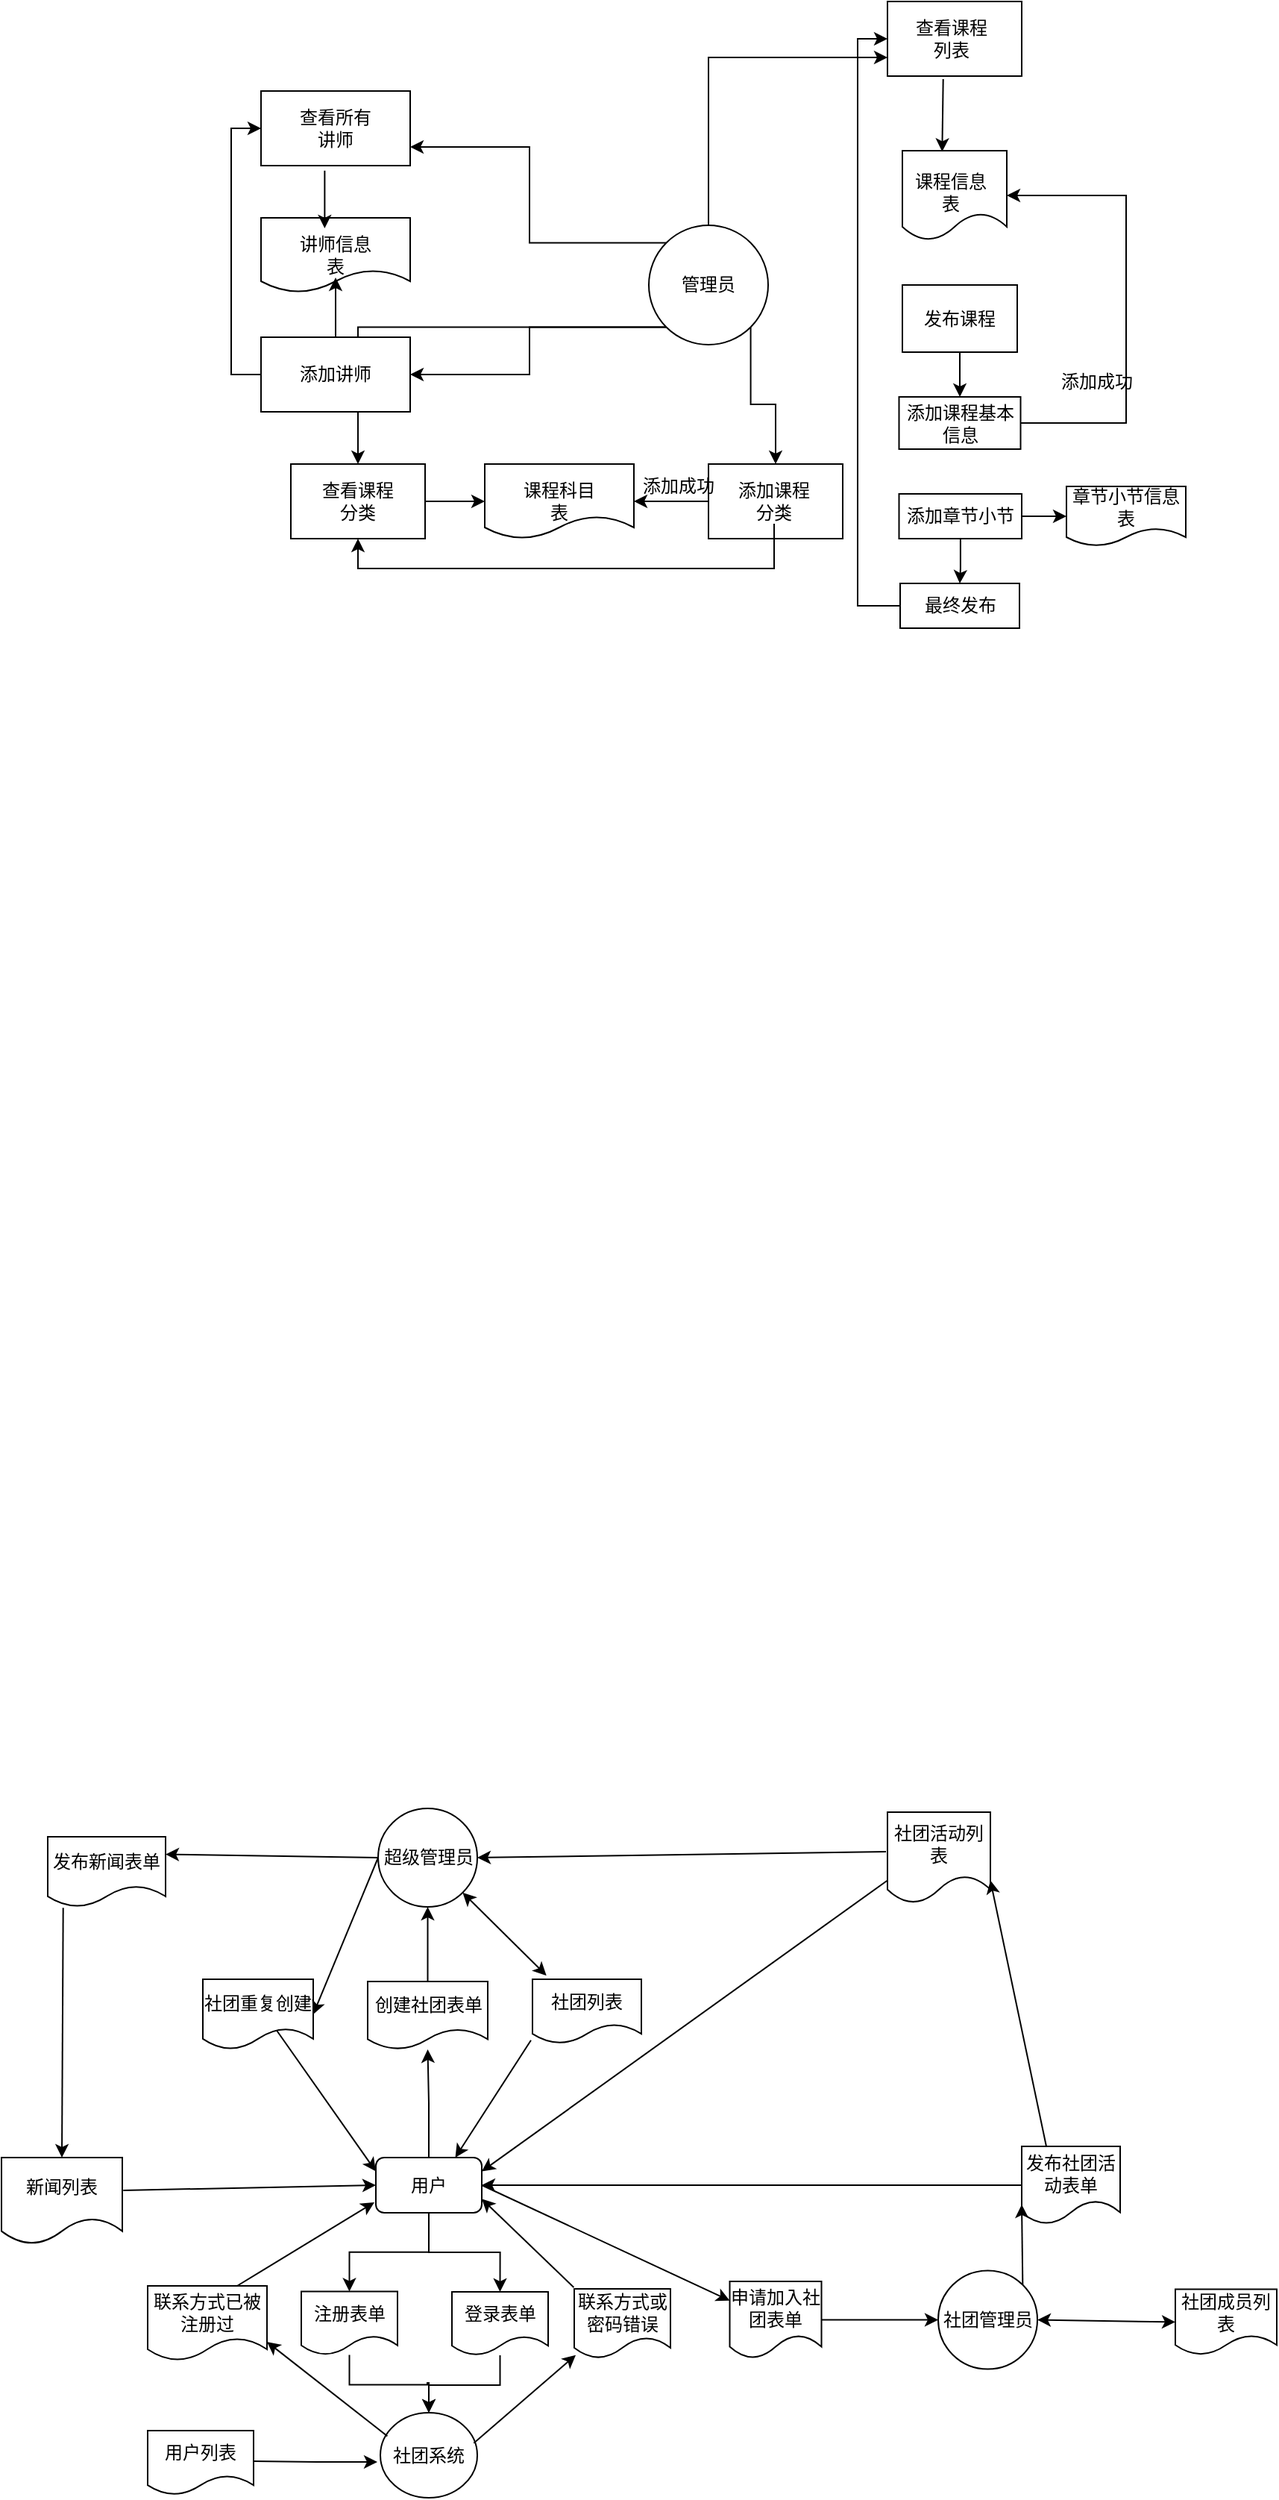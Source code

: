 <mxfile version="21.2.3" type="github">
  <diagram id="PFTaVR9R77RU1zgIoD-t" name="Page-1">
    <mxGraphModel dx="1616" dy="1315" grid="0" gridSize="10" guides="1" tooltips="1" connect="1" arrows="1" fold="1" page="0" pageScale="1" pageWidth="827" pageHeight="1169" background="none" math="0" shadow="0">
      <root>
        <mxCell id="0" />
        <mxCell id="1" parent="0" />
        <mxCell id="eftF3Yvcaq25oSi6NERf-6" style="edgeStyle=orthogonalEdgeStyle;rounded=0;orthogonalLoop=1;jettySize=auto;html=1;exitX=0;exitY=0;exitDx=0;exitDy=0;entryX=1;entryY=0.75;entryDx=0;entryDy=0;" parent="1" source="eftF3Yvcaq25oSi6NERf-1" target="eftF3Yvcaq25oSi6NERf-3" edge="1">
          <mxGeometry relative="1" as="geometry" />
        </mxCell>
        <mxCell id="eftF3Yvcaq25oSi6NERf-15" style="edgeStyle=orthogonalEdgeStyle;rounded=0;orthogonalLoop=1;jettySize=auto;html=1;exitX=0;exitY=1;exitDx=0;exitDy=0;entryX=1;entryY=0.5;entryDx=0;entryDy=0;" parent="1" source="eftF3Yvcaq25oSi6NERf-1" target="eftF3Yvcaq25oSi6NERf-13" edge="1">
          <mxGeometry relative="1" as="geometry" />
        </mxCell>
        <mxCell id="eftF3Yvcaq25oSi6NERf-33" style="edgeStyle=orthogonalEdgeStyle;rounded=0;orthogonalLoop=1;jettySize=auto;html=1;exitX=0;exitY=1;exitDx=0;exitDy=0;entryX=0.5;entryY=0;entryDx=0;entryDy=0;" parent="1" source="eftF3Yvcaq25oSi6NERf-1" target="eftF3Yvcaq25oSi6NERf-23" edge="1">
          <mxGeometry relative="1" as="geometry" />
        </mxCell>
        <mxCell id="eftF3Yvcaq25oSi6NERf-34" style="edgeStyle=orthogonalEdgeStyle;rounded=0;orthogonalLoop=1;jettySize=auto;html=1;exitX=1;exitY=1;exitDx=0;exitDy=0;entryX=0.5;entryY=0;entryDx=0;entryDy=0;" parent="1" source="eftF3Yvcaq25oSi6NERf-1" target="eftF3Yvcaq25oSi6NERf-29" edge="1">
          <mxGeometry relative="1" as="geometry" />
        </mxCell>
        <mxCell id="eftF3Yvcaq25oSi6NERf-41" style="edgeStyle=orthogonalEdgeStyle;rounded=0;orthogonalLoop=1;jettySize=auto;html=1;exitX=0.5;exitY=0;exitDx=0;exitDy=0;entryX=0;entryY=0.75;entryDx=0;entryDy=0;" parent="1" source="eftF3Yvcaq25oSi6NERf-1" target="eftF3Yvcaq25oSi6NERf-35" edge="1">
          <mxGeometry relative="1" as="geometry" />
        </mxCell>
        <mxCell id="eftF3Yvcaq25oSi6NERf-1" value="" style="ellipse;whiteSpace=wrap;html=1;aspect=fixed;" parent="1" vertex="1">
          <mxGeometry x="360" y="-481" width="80" height="80" as="geometry" />
        </mxCell>
        <mxCell id="eftF3Yvcaq25oSi6NERf-2" value="管理员" style="text;html=1;strokeColor=none;fillColor=none;align=center;verticalAlign=middle;whiteSpace=wrap;rounded=0;" parent="1" vertex="1">
          <mxGeometry x="370" y="-456" width="60" height="30" as="geometry" />
        </mxCell>
        <mxCell id="eftF3Yvcaq25oSi6NERf-3" value="" style="rounded=0;whiteSpace=wrap;html=1;" parent="1" vertex="1">
          <mxGeometry x="100" y="-571" width="100" height="50" as="geometry" />
        </mxCell>
        <mxCell id="eftF3Yvcaq25oSi6NERf-5" value="查看所有讲师" style="text;html=1;strokeColor=none;fillColor=none;align=center;verticalAlign=middle;whiteSpace=wrap;rounded=0;" parent="1" vertex="1">
          <mxGeometry x="120" y="-561" width="60" height="30" as="geometry" />
        </mxCell>
        <mxCell id="eftF3Yvcaq25oSi6NERf-7" value="" style="shape=document;whiteSpace=wrap;html=1;boundedLbl=1;" parent="1" vertex="1">
          <mxGeometry x="100" y="-486" width="100" height="50" as="geometry" />
        </mxCell>
        <mxCell id="eftF3Yvcaq25oSi6NERf-8" value="讲师信息表" style="text;html=1;strokeColor=none;fillColor=none;align=center;verticalAlign=middle;whiteSpace=wrap;rounded=0;" parent="1" vertex="1">
          <mxGeometry x="120" y="-476" width="60" height="30" as="geometry" />
        </mxCell>
        <mxCell id="eftF3Yvcaq25oSi6NERf-22" value="" style="edgeStyle=orthogonalEdgeStyle;rounded=0;orthogonalLoop=1;jettySize=auto;html=1;" parent="1" source="eftF3Yvcaq25oSi6NERf-13" target="eftF3Yvcaq25oSi6NERf-8" edge="1">
          <mxGeometry relative="1" as="geometry" />
        </mxCell>
        <mxCell id="eftF3Yvcaq25oSi6NERf-46" style="edgeStyle=orthogonalEdgeStyle;rounded=0;orthogonalLoop=1;jettySize=auto;html=1;entryX=0;entryY=0.5;entryDx=0;entryDy=0;" parent="1" source="eftF3Yvcaq25oSi6NERf-13" target="eftF3Yvcaq25oSi6NERf-3" edge="1">
          <mxGeometry relative="1" as="geometry">
            <Array as="points">
              <mxPoint x="80" y="-381" />
              <mxPoint x="80" y="-546" />
            </Array>
          </mxGeometry>
        </mxCell>
        <mxCell id="eftF3Yvcaq25oSi6NERf-13" value="" style="rounded=0;whiteSpace=wrap;html=1;" parent="1" vertex="1">
          <mxGeometry x="100" y="-406" width="100" height="50" as="geometry" />
        </mxCell>
        <mxCell id="eftF3Yvcaq25oSi6NERf-14" value="添加讲师" style="text;html=1;strokeColor=none;fillColor=none;align=center;verticalAlign=middle;whiteSpace=wrap;rounded=0;" parent="1" vertex="1">
          <mxGeometry x="120" y="-396" width="60" height="30" as="geometry" />
        </mxCell>
        <mxCell id="eftF3Yvcaq25oSi6NERf-21" value="" style="endArrow=classic;html=1;rounded=0;exitX=0.427;exitY=1.067;exitDx=0;exitDy=0;exitPerimeter=0;entryX=0.378;entryY=-0.1;entryDx=0;entryDy=0;entryPerimeter=0;" parent="1" source="eftF3Yvcaq25oSi6NERf-3" target="eftF3Yvcaq25oSi6NERf-8" edge="1">
          <mxGeometry width="50" height="50" relative="1" as="geometry">
            <mxPoint x="380" y="-331" as="sourcePoint" />
            <mxPoint x="430" y="-381" as="targetPoint" />
          </mxGeometry>
        </mxCell>
        <mxCell id="eftF3Yvcaq25oSi6NERf-23" value="" style="rounded=0;whiteSpace=wrap;html=1;" parent="1" vertex="1">
          <mxGeometry x="120" y="-321" width="90" height="50" as="geometry" />
        </mxCell>
        <mxCell id="eftF3Yvcaq25oSi6NERf-24" value="查看课程分类" style="text;html=1;strokeColor=none;fillColor=none;align=center;verticalAlign=middle;whiteSpace=wrap;rounded=0;" parent="1" vertex="1">
          <mxGeometry x="135" y="-311" width="60" height="30" as="geometry" />
        </mxCell>
        <mxCell id="eftF3Yvcaq25oSi6NERf-25" value="" style="shape=document;whiteSpace=wrap;html=1;boundedLbl=1;" parent="1" vertex="1">
          <mxGeometry x="250" y="-321" width="100" height="50" as="geometry" />
        </mxCell>
        <mxCell id="eftF3Yvcaq25oSi6NERf-26" value="课程科目表" style="text;html=1;strokeColor=none;fillColor=none;align=center;verticalAlign=middle;whiteSpace=wrap;rounded=0;" parent="1" vertex="1">
          <mxGeometry x="270" y="-311" width="60" height="30" as="geometry" />
        </mxCell>
        <mxCell id="eftF3Yvcaq25oSi6NERf-28" value="" style="endArrow=classic;html=1;rounded=0;exitX=1;exitY=0.5;exitDx=0;exitDy=0;" parent="1" source="eftF3Yvcaq25oSi6NERf-23" edge="1">
          <mxGeometry width="50" height="50" relative="1" as="geometry">
            <mxPoint x="210" y="-251" as="sourcePoint" />
            <mxPoint x="250" y="-296" as="targetPoint" />
          </mxGeometry>
        </mxCell>
        <mxCell id="eftF3Yvcaq25oSi6NERf-29" value="" style="rounded=0;whiteSpace=wrap;html=1;" parent="1" vertex="1">
          <mxGeometry x="400" y="-321" width="90" height="50" as="geometry" />
        </mxCell>
        <mxCell id="eftF3Yvcaq25oSi6NERf-45" style="edgeStyle=orthogonalEdgeStyle;rounded=0;orthogonalLoop=1;jettySize=auto;html=1;entryX=0.5;entryY=1;entryDx=0;entryDy=0;" parent="1" source="eftF3Yvcaq25oSi6NERf-30" target="eftF3Yvcaq25oSi6NERf-23" edge="1">
          <mxGeometry relative="1" as="geometry">
            <Array as="points">
              <mxPoint x="444" y="-251" />
              <mxPoint x="165" y="-251" />
            </Array>
          </mxGeometry>
        </mxCell>
        <mxCell id="eftF3Yvcaq25oSi6NERf-30" value="添加课程分类" style="text;html=1;strokeColor=none;fillColor=none;align=center;verticalAlign=middle;whiteSpace=wrap;rounded=0;" parent="1" vertex="1">
          <mxGeometry x="414" y="-311" width="60" height="30" as="geometry" />
        </mxCell>
        <mxCell id="eftF3Yvcaq25oSi6NERf-32" value="" style="endArrow=classic;html=1;rounded=0;entryX=1;entryY=0.5;entryDx=0;entryDy=0;exitX=0;exitY=0.5;exitDx=0;exitDy=0;" parent="1" source="eftF3Yvcaq25oSi6NERf-29" target="eftF3Yvcaq25oSi6NERf-25" edge="1">
          <mxGeometry width="50" height="50" relative="1" as="geometry">
            <mxPoint x="360" y="-261" as="sourcePoint" />
            <mxPoint x="400" y="-311" as="targetPoint" />
          </mxGeometry>
        </mxCell>
        <mxCell id="eftF3Yvcaq25oSi6NERf-35" value="" style="rounded=0;whiteSpace=wrap;html=1;" parent="1" vertex="1">
          <mxGeometry x="520" y="-631" width="90" height="50" as="geometry" />
        </mxCell>
        <mxCell id="eftF3Yvcaq25oSi6NERf-36" value="查看课程列表" style="text;html=1;strokeColor=none;fillColor=none;align=center;verticalAlign=middle;whiteSpace=wrap;rounded=0;" parent="1" vertex="1">
          <mxGeometry x="532.5" y="-621" width="60" height="30" as="geometry" />
        </mxCell>
        <mxCell id="eftF3Yvcaq25oSi6NERf-37" value="" style="shape=document;whiteSpace=wrap;html=1;boundedLbl=1;" parent="1" vertex="1">
          <mxGeometry x="530" y="-531" width="70" height="60" as="geometry" />
        </mxCell>
        <mxCell id="eftF3Yvcaq25oSi6NERf-38" value="课程信息表" style="text;html=1;strokeColor=none;fillColor=none;align=center;verticalAlign=middle;whiteSpace=wrap;rounded=0;" parent="1" vertex="1">
          <mxGeometry x="535" y="-516" width="55" height="25" as="geometry" />
        </mxCell>
        <mxCell id="eftF3Yvcaq25oSi6NERf-40" value="" style="endArrow=classic;html=1;rounded=0;exitX=0.415;exitY=1.04;exitDx=0;exitDy=0;exitPerimeter=0;entryX=0.381;entryY=0.011;entryDx=0;entryDy=0;entryPerimeter=0;" parent="1" source="eftF3Yvcaq25oSi6NERf-35" target="eftF3Yvcaq25oSi6NERf-37" edge="1">
          <mxGeometry width="50" height="50" relative="1" as="geometry">
            <mxPoint x="450" y="-491" as="sourcePoint" />
            <mxPoint x="500" y="-541" as="targetPoint" />
          </mxGeometry>
        </mxCell>
        <mxCell id="eftF3Yvcaq25oSi6NERf-42" value="添加成功" style="text;html=1;strokeColor=none;fillColor=none;align=center;verticalAlign=middle;whiteSpace=wrap;rounded=0;" parent="1" vertex="1">
          <mxGeometry x="350" y="-321" width="60" height="30" as="geometry" />
        </mxCell>
        <mxCell id="eftF3Yvcaq25oSi6NERf-50" value="" style="edgeStyle=orthogonalEdgeStyle;rounded=0;orthogonalLoop=1;jettySize=auto;html=1;" parent="1" source="eftF3Yvcaq25oSi6NERf-47" target="eftF3Yvcaq25oSi6NERf-49" edge="1">
          <mxGeometry relative="1" as="geometry" />
        </mxCell>
        <mxCell id="eftF3Yvcaq25oSi6NERf-47" value="发布课程" style="rounded=0;whiteSpace=wrap;html=1;" parent="1" vertex="1">
          <mxGeometry x="530" y="-441" width="77" height="45" as="geometry" />
        </mxCell>
        <mxCell id="eftF3Yvcaq25oSi6NERf-57" style="edgeStyle=orthogonalEdgeStyle;rounded=0;orthogonalLoop=1;jettySize=auto;html=1;entryX=1;entryY=0.5;entryDx=0;entryDy=0;" parent="1" source="eftF3Yvcaq25oSi6NERf-49" target="eftF3Yvcaq25oSi6NERf-37" edge="1">
          <mxGeometry relative="1" as="geometry">
            <Array as="points">
              <mxPoint x="680" y="-348" />
              <mxPoint x="680" y="-501" />
            </Array>
          </mxGeometry>
        </mxCell>
        <mxCell id="eftF3Yvcaq25oSi6NERf-49" value="添加课程基本信息" style="whiteSpace=wrap;html=1;rounded=0;" parent="1" vertex="1">
          <mxGeometry x="527.75" y="-366" width="81.5" height="35" as="geometry" />
        </mxCell>
        <mxCell id="eftF3Yvcaq25oSi6NERf-54" value="" style="edgeStyle=orthogonalEdgeStyle;rounded=0;orthogonalLoop=1;jettySize=auto;html=1;" parent="1" source="eftF3Yvcaq25oSi6NERf-51" target="eftF3Yvcaq25oSi6NERf-53" edge="1">
          <mxGeometry relative="1" as="geometry" />
        </mxCell>
        <mxCell id="eftF3Yvcaq25oSi6NERf-56" value="" style="edgeStyle=orthogonalEdgeStyle;rounded=0;orthogonalLoop=1;jettySize=auto;html=1;" parent="1" source="eftF3Yvcaq25oSi6NERf-51" target="eftF3Yvcaq25oSi6NERf-55" edge="1">
          <mxGeometry relative="1" as="geometry" />
        </mxCell>
        <mxCell id="eftF3Yvcaq25oSi6NERf-51" value="添加章节小节" style="whiteSpace=wrap;html=1;" parent="1" vertex="1">
          <mxGeometry x="527.75" y="-301" width="82.25" height="30" as="geometry" />
        </mxCell>
        <mxCell id="eftF3Yvcaq25oSi6NERf-53" value="章节小节信息表" style="shape=document;whiteSpace=wrap;html=1;boundedLbl=1;" parent="1" vertex="1">
          <mxGeometry x="640" y="-306" width="80" height="40" as="geometry" />
        </mxCell>
        <mxCell id="eftF3Yvcaq25oSi6NERf-59" style="edgeStyle=orthogonalEdgeStyle;rounded=0;orthogonalLoop=1;jettySize=auto;html=1;entryX=0;entryY=0.5;entryDx=0;entryDy=0;" parent="1" source="eftF3Yvcaq25oSi6NERf-55" target="eftF3Yvcaq25oSi6NERf-35" edge="1">
          <mxGeometry relative="1" as="geometry">
            <Array as="points">
              <mxPoint x="500" y="-226" />
              <mxPoint x="500" y="-606" />
            </Array>
          </mxGeometry>
        </mxCell>
        <mxCell id="eftF3Yvcaq25oSi6NERf-55" value="最终发布" style="whiteSpace=wrap;html=1;" parent="1" vertex="1">
          <mxGeometry x="528.5" y="-241" width="80" height="30" as="geometry" />
        </mxCell>
        <mxCell id="eftF3Yvcaq25oSi6NERf-58" value="添加成功" style="text;html=1;align=center;verticalAlign=middle;resizable=0;points=[];autosize=1;strokeColor=none;fillColor=none;" parent="1" vertex="1">
          <mxGeometry x="630" y="-386" width="60" height="20" as="geometry" />
        </mxCell>
        <mxCell id="TgjRXRTITHaoMna3Si7o-6" value="" style="edgeStyle=orthogonalEdgeStyle;rounded=0;orthogonalLoop=1;jettySize=auto;html=1;" edge="1" parent="1" source="TgjRXRTITHaoMna3Si7o-2" target="TgjRXRTITHaoMna3Si7o-5">
          <mxGeometry relative="1" as="geometry" />
        </mxCell>
        <mxCell id="TgjRXRTITHaoMna3Si7o-17" style="edgeStyle=orthogonalEdgeStyle;rounded=0;orthogonalLoop=1;jettySize=auto;html=1;entryX=0.5;entryY=0;entryDx=0;entryDy=0;" edge="1" parent="1" source="TgjRXRTITHaoMna3Si7o-2" target="TgjRXRTITHaoMna3Si7o-16">
          <mxGeometry relative="1" as="geometry" />
        </mxCell>
        <mxCell id="TgjRXRTITHaoMna3Si7o-24" value="" style="edgeStyle=orthogonalEdgeStyle;rounded=0;orthogonalLoop=1;jettySize=auto;html=1;" edge="1" parent="1" source="TgjRXRTITHaoMna3Si7o-2" target="TgjRXRTITHaoMna3Si7o-23">
          <mxGeometry relative="1" as="geometry" />
        </mxCell>
        <mxCell id="TgjRXRTITHaoMna3Si7o-2" value="用户" style="rounded=1;whiteSpace=wrap;html=1;" vertex="1" parent="1">
          <mxGeometry x="177" y="814" width="71" height="37" as="geometry" />
        </mxCell>
        <mxCell id="TgjRXRTITHaoMna3Si7o-9" value="" style="edgeStyle=orthogonalEdgeStyle;rounded=0;orthogonalLoop=1;jettySize=auto;html=1;" edge="1" parent="1" source="TgjRXRTITHaoMna3Si7o-5" target="TgjRXRTITHaoMna3Si7o-8">
          <mxGeometry relative="1" as="geometry" />
        </mxCell>
        <mxCell id="TgjRXRTITHaoMna3Si7o-5" value="注册表单" style="shape=document;whiteSpace=wrap;html=1;boundedLbl=1;rounded=1;" vertex="1" parent="1">
          <mxGeometry x="127" y="903.75" width="64.5" height="42.5" as="geometry" />
        </mxCell>
        <mxCell id="TgjRXRTITHaoMna3Si7o-8" value="社团系统" style="ellipse;whiteSpace=wrap;html=1;" vertex="1" parent="1">
          <mxGeometry x="180" y="985" width="65" height="57" as="geometry" />
        </mxCell>
        <mxCell id="TgjRXRTITHaoMna3Si7o-12" value="联系方式已被注册过" style="shape=document;whiteSpace=wrap;html=1;boundedLbl=1;" vertex="1" parent="1">
          <mxGeometry x="24" y="900" width="80" height="50" as="geometry" />
        </mxCell>
        <mxCell id="TgjRXRTITHaoMna3Si7o-13" value="" style="endArrow=classic;html=1;rounded=0;exitX=0.072;exitY=0.275;exitDx=0;exitDy=0;exitPerimeter=0;entryX=1;entryY=0.75;entryDx=0;entryDy=0;" edge="1" parent="1" source="TgjRXRTITHaoMna3Si7o-8" target="TgjRXRTITHaoMna3Si7o-12">
          <mxGeometry width="50" height="50" relative="1" as="geometry">
            <mxPoint x="57" y="1010" as="sourcePoint" />
            <mxPoint x="107" y="960" as="targetPoint" />
          </mxGeometry>
        </mxCell>
        <mxCell id="TgjRXRTITHaoMna3Si7o-15" value="" style="endArrow=classic;html=1;rounded=0;exitX=0.75;exitY=0;exitDx=0;exitDy=0;" edge="1" parent="1" source="TgjRXRTITHaoMna3Si7o-12">
          <mxGeometry width="50" height="50" relative="1" as="geometry">
            <mxPoint x="126" y="894" as="sourcePoint" />
            <mxPoint x="176" y="844" as="targetPoint" />
          </mxGeometry>
        </mxCell>
        <mxCell id="TgjRXRTITHaoMna3Si7o-18" style="edgeStyle=orthogonalEdgeStyle;rounded=0;orthogonalLoop=1;jettySize=auto;html=1;entryX=0.5;entryY=0;entryDx=0;entryDy=0;" edge="1" parent="1" source="TgjRXRTITHaoMna3Si7o-16" target="TgjRXRTITHaoMna3Si7o-8">
          <mxGeometry relative="1" as="geometry" />
        </mxCell>
        <mxCell id="TgjRXRTITHaoMna3Si7o-16" value="登录表单" style="shape=document;whiteSpace=wrap;html=1;boundedLbl=1;rounded=1;" vertex="1" parent="1">
          <mxGeometry x="228" y="904" width="64.5" height="42.5" as="geometry" />
        </mxCell>
        <mxCell id="TgjRXRTITHaoMna3Si7o-20" value="联系方式或密码错误" style="shape=document;whiteSpace=wrap;html=1;boundedLbl=1;rounded=1;" vertex="1" parent="1">
          <mxGeometry x="310" y="902" width="64.5" height="46.5" as="geometry" />
        </mxCell>
        <mxCell id="TgjRXRTITHaoMna3Si7o-21" value="" style="endArrow=classic;html=1;rounded=0;exitX=0.964;exitY=0.357;exitDx=0;exitDy=0;exitPerimeter=0;entryX=0.016;entryY=0.953;entryDx=0;entryDy=0;entryPerimeter=0;" edge="1" parent="1" source="TgjRXRTITHaoMna3Si7o-8" target="TgjRXRTITHaoMna3Si7o-20">
          <mxGeometry width="50" height="50" relative="1" as="geometry">
            <mxPoint x="303" y="994" as="sourcePoint" />
            <mxPoint x="353" y="944" as="targetPoint" />
          </mxGeometry>
        </mxCell>
        <mxCell id="TgjRXRTITHaoMna3Si7o-22" value="" style="endArrow=classic;html=1;rounded=0;entryX=1;entryY=0.75;entryDx=0;entryDy=0;exitX=-0.005;exitY=-0.022;exitDx=0;exitDy=0;exitPerimeter=0;" edge="1" parent="1" source="TgjRXRTITHaoMna3Si7o-20" target="TgjRXRTITHaoMna3Si7o-2">
          <mxGeometry width="50" height="50" relative="1" as="geometry">
            <mxPoint x="340" y="895" as="sourcePoint" />
            <mxPoint x="390" y="845" as="targetPoint" />
          </mxGeometry>
        </mxCell>
        <mxCell id="TgjRXRTITHaoMna3Si7o-28" style="edgeStyle=orthogonalEdgeStyle;rounded=0;orthogonalLoop=1;jettySize=auto;html=1;exitX=0.5;exitY=0;exitDx=0;exitDy=0;entryX=0.5;entryY=1;entryDx=0;entryDy=0;" edge="1" parent="1" source="TgjRXRTITHaoMna3Si7o-23" target="TgjRXRTITHaoMna3Si7o-27">
          <mxGeometry relative="1" as="geometry" />
        </mxCell>
        <mxCell id="TgjRXRTITHaoMna3Si7o-23" value="创建社团表单" style="shape=document;whiteSpace=wrap;html=1;boundedLbl=1;rounded=1;" vertex="1" parent="1">
          <mxGeometry x="171.5" y="696" width="80.5" height="45.5" as="geometry" />
        </mxCell>
        <mxCell id="TgjRXRTITHaoMna3Si7o-26" style="edgeStyle=orthogonalEdgeStyle;rounded=0;orthogonalLoop=1;jettySize=auto;html=1;exitX=1;exitY=0.5;exitDx=0;exitDy=0;" edge="1" parent="1">
          <mxGeometry relative="1" as="geometry">
            <mxPoint x="178.0" y="1018" as="targetPoint" />
            <mxPoint x="95" y="1017.5" as="sourcePoint" />
          </mxGeometry>
        </mxCell>
        <mxCell id="TgjRXRTITHaoMna3Si7o-25" value="用户列表" style="shape=document;whiteSpace=wrap;html=1;boundedLbl=1;" vertex="1" parent="1">
          <mxGeometry x="24" y="997" width="71" height="43" as="geometry" />
        </mxCell>
        <mxCell id="TgjRXRTITHaoMna3Si7o-27" value="超级管理员" style="ellipse;whiteSpace=wrap;html=1;" vertex="1" parent="1">
          <mxGeometry x="178.5" y="580" width="66.5" height="66" as="geometry" />
        </mxCell>
        <mxCell id="TgjRXRTITHaoMna3Si7o-29" value="社团列表" style="shape=document;whiteSpace=wrap;html=1;boundedLbl=1;" vertex="1" parent="1">
          <mxGeometry x="282" y="694.5" width="73" height="43" as="geometry" />
        </mxCell>
        <mxCell id="TgjRXRTITHaoMna3Si7o-32" value="社团重复创建" style="shape=document;whiteSpace=wrap;html=1;boundedLbl=1;" vertex="1" parent="1">
          <mxGeometry x="61" y="694.5" width="74" height="47" as="geometry" />
        </mxCell>
        <mxCell id="TgjRXRTITHaoMna3Si7o-34" value="" style="endArrow=classic;html=1;rounded=0;exitX=0;exitY=0.5;exitDx=0;exitDy=0;entryX=1;entryY=0.5;entryDx=0;entryDy=0;" edge="1" parent="1" source="TgjRXRTITHaoMna3Si7o-27" target="TgjRXRTITHaoMna3Si7o-32">
          <mxGeometry width="50" height="50" relative="1" as="geometry">
            <mxPoint x="62" y="640" as="sourcePoint" />
            <mxPoint x="112" y="590" as="targetPoint" />
          </mxGeometry>
        </mxCell>
        <mxCell id="TgjRXRTITHaoMna3Si7o-35" value="" style="endArrow=classic;html=1;rounded=0;exitX=0.671;exitY=0.734;exitDx=0;exitDy=0;exitPerimeter=0;entryX=0;entryY=0.25;entryDx=0;entryDy=0;" edge="1" parent="1" source="TgjRXRTITHaoMna3Si7o-32" target="TgjRXRTITHaoMna3Si7o-2">
          <mxGeometry width="50" height="50" relative="1" as="geometry">
            <mxPoint x="125" y="872" as="sourcePoint" />
            <mxPoint x="175" y="822" as="targetPoint" />
          </mxGeometry>
        </mxCell>
        <mxCell id="TgjRXRTITHaoMna3Si7o-36" value="" style="endArrow=classic;html=1;rounded=0;exitX=-0.014;exitY=0.95;exitDx=0;exitDy=0;exitPerimeter=0;entryX=0.75;entryY=0;entryDx=0;entryDy=0;" edge="1" parent="1" source="TgjRXRTITHaoMna3Si7o-29" target="TgjRXRTITHaoMna3Si7o-2">
          <mxGeometry width="50" height="50" relative="1" as="geometry">
            <mxPoint x="420" y="729" as="sourcePoint" />
            <mxPoint x="470" y="679" as="targetPoint" />
          </mxGeometry>
        </mxCell>
        <mxCell id="TgjRXRTITHaoMna3Si7o-38" value="发布新闻表单" style="shape=document;whiteSpace=wrap;html=1;boundedLbl=1;" vertex="1" parent="1">
          <mxGeometry x="-43" y="599" width="79" height="47" as="geometry" />
        </mxCell>
        <mxCell id="TgjRXRTITHaoMna3Si7o-41" value="" style="endArrow=classic;html=1;rounded=0;exitX=0;exitY=0.5;exitDx=0;exitDy=0;entryX=1;entryY=0.25;entryDx=0;entryDy=0;" edge="1" parent="1" source="TgjRXRTITHaoMna3Si7o-27" target="TgjRXRTITHaoMna3Si7o-38">
          <mxGeometry width="50" height="50" relative="1" as="geometry">
            <mxPoint x="-18" y="742" as="sourcePoint" />
            <mxPoint x="32" y="692" as="targetPoint" />
          </mxGeometry>
        </mxCell>
        <mxCell id="TgjRXRTITHaoMna3Si7o-42" value="新闻列表" style="shape=document;whiteSpace=wrap;html=1;boundedLbl=1;" vertex="1" parent="1">
          <mxGeometry x="-74" y="814" width="81" height="58" as="geometry" />
        </mxCell>
        <mxCell id="TgjRXRTITHaoMna3Si7o-43" value="" style="endArrow=classic;html=1;rounded=0;exitX=1.008;exitY=0.379;exitDx=0;exitDy=0;exitPerimeter=0;entryX=0;entryY=0.5;entryDx=0;entryDy=0;" edge="1" parent="1" source="TgjRXRTITHaoMna3Si7o-42" target="TgjRXRTITHaoMna3Si7o-2">
          <mxGeometry width="50" height="50" relative="1" as="geometry">
            <mxPoint x="-186" y="976" as="sourcePoint" />
            <mxPoint x="-136" y="926" as="targetPoint" />
          </mxGeometry>
        </mxCell>
        <mxCell id="TgjRXRTITHaoMna3Si7o-46" value="申请加入社团表单" style="shape=document;whiteSpace=wrap;html=1;boundedLbl=1;rounded=1;" vertex="1" parent="1">
          <mxGeometry x="414.25" y="897" width="61.5" height="51.5" as="geometry" />
        </mxCell>
        <mxCell id="TgjRXRTITHaoMna3Si7o-48" value="" style="endArrow=classic;html=1;rounded=0;exitX=1;exitY=0.5;exitDx=0;exitDy=0;entryX=0;entryY=0.25;entryDx=0;entryDy=0;" edge="1" parent="1" source="TgjRXRTITHaoMna3Si7o-2" target="TgjRXRTITHaoMna3Si7o-46">
          <mxGeometry width="50" height="50" relative="1" as="geometry">
            <mxPoint x="442" y="807" as="sourcePoint" />
            <mxPoint x="410" y="899" as="targetPoint" />
          </mxGeometry>
        </mxCell>
        <mxCell id="TgjRXRTITHaoMna3Si7o-49" value="社团管理员" style="ellipse;whiteSpace=wrap;html=1;" vertex="1" parent="1">
          <mxGeometry x="554" y="889.75" width="66.5" height="66" as="geometry" />
        </mxCell>
        <mxCell id="TgjRXRTITHaoMna3Si7o-50" value="社团成员列表" style="shape=document;whiteSpace=wrap;html=1;boundedLbl=1;" vertex="1" parent="1">
          <mxGeometry x="713" y="902.25" width="68" height="44" as="geometry" />
        </mxCell>
        <mxCell id="TgjRXRTITHaoMna3Si7o-52" value="" style="endArrow=classic;html=1;rounded=0;exitX=1;exitY=0.5;exitDx=0;exitDy=0;entryX=0;entryY=0.5;entryDx=0;entryDy=0;" edge="1" parent="1" source="TgjRXRTITHaoMna3Si7o-46" target="TgjRXRTITHaoMna3Si7o-49">
          <mxGeometry width="50" height="50" relative="1" as="geometry">
            <mxPoint x="446" y="816" as="sourcePoint" />
            <mxPoint x="507" y="1014" as="targetPoint" />
            <Array as="points" />
          </mxGeometry>
        </mxCell>
        <mxCell id="TgjRXRTITHaoMna3Si7o-54" value="" style="endArrow=classic;startArrow=classic;html=1;rounded=0;exitX=1;exitY=1;exitDx=0;exitDy=0;entryX=0.128;entryY=-0.058;entryDx=0;entryDy=0;entryPerimeter=0;" edge="1" parent="1" source="TgjRXRTITHaoMna3Si7o-27" target="TgjRXRTITHaoMna3Si7o-29">
          <mxGeometry width="50" height="50" relative="1" as="geometry">
            <mxPoint x="255" y="676" as="sourcePoint" />
            <mxPoint x="305" y="626" as="targetPoint" />
          </mxGeometry>
        </mxCell>
        <mxCell id="TgjRXRTITHaoMna3Si7o-55" value="" style="endArrow=classic;startArrow=classic;html=1;rounded=0;entryX=0;entryY=0.5;entryDx=0;entryDy=0;exitX=1;exitY=0.5;exitDx=0;exitDy=0;" edge="1" parent="1" source="TgjRXRTITHaoMna3Si7o-49" target="TgjRXRTITHaoMna3Si7o-50">
          <mxGeometry width="50" height="50" relative="1" as="geometry">
            <mxPoint x="438" y="707" as="sourcePoint" />
            <mxPoint x="488" y="657" as="targetPoint" />
          </mxGeometry>
        </mxCell>
        <mxCell id="TgjRXRTITHaoMna3Si7o-56" value="" style="endArrow=classic;html=1;rounded=0;entryX=0.5;entryY=0;entryDx=0;entryDy=0;exitX=0.131;exitY=1.014;exitDx=0;exitDy=0;exitPerimeter=0;" edge="1" parent="1" source="TgjRXRTITHaoMna3Si7o-38" target="TgjRXRTITHaoMna3Si7o-42">
          <mxGeometry width="50" height="50" relative="1" as="geometry">
            <mxPoint x="-134" y="817" as="sourcePoint" />
            <mxPoint x="-84" y="767" as="targetPoint" />
          </mxGeometry>
        </mxCell>
        <mxCell id="TgjRXRTITHaoMna3Si7o-57" value="发布社团活动表单" style="shape=document;whiteSpace=wrap;html=1;boundedLbl=1;" vertex="1" parent="1">
          <mxGeometry x="610" y="806.5" width="66" height="52" as="geometry" />
        </mxCell>
        <mxCell id="TgjRXRTITHaoMna3Si7o-58" value="" style="endArrow=classic;html=1;rounded=0;exitX=1;exitY=0;exitDx=0;exitDy=0;entryX=0;entryY=0.75;entryDx=0;entryDy=0;" edge="1" parent="1" source="TgjRXRTITHaoMna3Si7o-49" target="TgjRXRTITHaoMna3Si7o-57">
          <mxGeometry width="50" height="50" relative="1" as="geometry">
            <mxPoint x="583" y="768" as="sourcePoint" />
            <mxPoint x="707" y="865" as="targetPoint" />
          </mxGeometry>
        </mxCell>
        <mxCell id="TgjRXRTITHaoMna3Si7o-59" value="社团活动列表" style="shape=document;whiteSpace=wrap;html=1;boundedLbl=1;" vertex="1" parent="1">
          <mxGeometry x="520" y="582.5" width="69" height="61" as="geometry" />
        </mxCell>
        <mxCell id="TgjRXRTITHaoMna3Si7o-60" value="" style="endArrow=classic;html=1;rounded=0;entryX=1;entryY=0.25;entryDx=0;entryDy=0;exitX=0;exitY=0.75;exitDx=0;exitDy=0;" edge="1" parent="1" source="TgjRXRTITHaoMna3Si7o-59" target="TgjRXRTITHaoMna3Si7o-2">
          <mxGeometry width="50" height="50" relative="1" as="geometry">
            <mxPoint x="451" y="672" as="sourcePoint" />
            <mxPoint x="391" y="782" as="targetPoint" />
            <Array as="points" />
          </mxGeometry>
        </mxCell>
        <mxCell id="TgjRXRTITHaoMna3Si7o-61" value="" style="endArrow=classic;html=1;rounded=0;exitX=0.25;exitY=0;exitDx=0;exitDy=0;entryX=1;entryY=0.75;entryDx=0;entryDy=0;" edge="1" parent="1" source="TgjRXRTITHaoMna3Si7o-57" target="TgjRXRTITHaoMna3Si7o-59">
          <mxGeometry width="50" height="50" relative="1" as="geometry">
            <mxPoint x="408" y="826" as="sourcePoint" />
            <mxPoint x="458" y="776" as="targetPoint" />
          </mxGeometry>
        </mxCell>
        <mxCell id="TgjRXRTITHaoMna3Si7o-62" value="" style="endArrow=classic;html=1;rounded=0;entryX=1;entryY=0.5;entryDx=0;entryDy=0;" edge="1" parent="1" target="TgjRXRTITHaoMna3Si7o-27">
          <mxGeometry width="50" height="50" relative="1" as="geometry">
            <mxPoint x="519" y="609" as="sourcePoint" />
            <mxPoint x="369" y="576" as="targetPoint" />
          </mxGeometry>
        </mxCell>
        <mxCell id="TgjRXRTITHaoMna3Si7o-67" value="" style="endArrow=classic;html=1;rounded=0;exitX=0;exitY=0.5;exitDx=0;exitDy=0;entryX=1;entryY=0.5;entryDx=0;entryDy=0;" edge="1" parent="1" source="TgjRXRTITHaoMna3Si7o-57" target="TgjRXRTITHaoMna3Si7o-2">
          <mxGeometry width="50" height="50" relative="1" as="geometry">
            <mxPoint x="474" y="867" as="sourcePoint" />
            <mxPoint x="524" y="817" as="targetPoint" />
            <Array as="points" />
          </mxGeometry>
        </mxCell>
      </root>
    </mxGraphModel>
  </diagram>
</mxfile>
